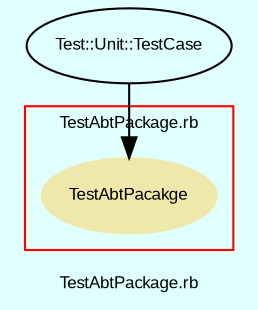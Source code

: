 digraph TopLevel {
    compound = true
    bgcolor = lightcyan1
    fontname = Arial
    fontsize = 8
    label = "TestAbtPackage.rb"
    node [
        fontname = Arial,
        fontsize = 8,
        color = black
    ]

    subgraph cluster_11 {
        fontname = Arial
        color = red
        label = "TestAbtPackage.rb"
        TestAbtPacakge [
            fontcolor = black,
            URL = "classes/TestAbtPacakge.html",
            shape = ellipse,
            color = palegoldenrod,
            style = filled,
            label = "TestAbtPacakge"
        ]

    }

    Test__Unit__TestCase [
        URL = "classes/Test/Unit/TestCase.html",
        label = "Test::Unit::TestCase"
    ]

    Test__Unit__TestCase -> TestAbtPacakge [

    ]

}

